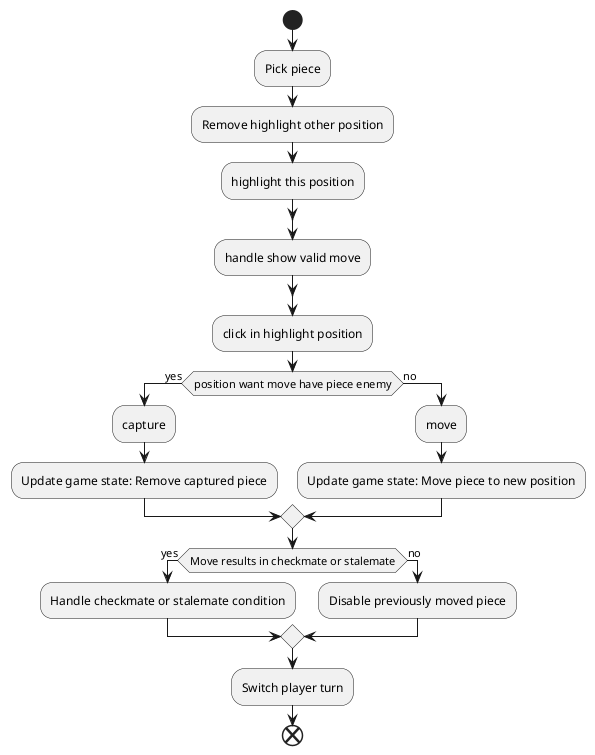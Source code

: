 ' @startuml

' start
' :Pick piece;
' :Remove highlight other position;
' :highlight this position;
' split
'     :handle show valid move;
' end split
' :click in highlight position;
' if(position want move have piece enemy) then (yes)
'     :capture;
' else (no)
'     :move;
' endif

' :disable bên vừa đi;
' end
' @enduml
@startuml
start

:Pick piece;
:Remove highlight other position;
:highlight this position;
split
    :handle show valid move;
end split
:click in highlight position;

if (position want move have piece enemy) then (yes)
    :capture;
    :Update game state: Remove captured piece;
else (no)
    :move;
    :Update game state: Move piece to new position;
endif

if (Move results in checkmate or stalemate) then (yes)
    :Handle checkmate or stalemate condition;
else (no)
    :Disable previously moved piece;
endif
    :Switch player turn;


end
@enduml